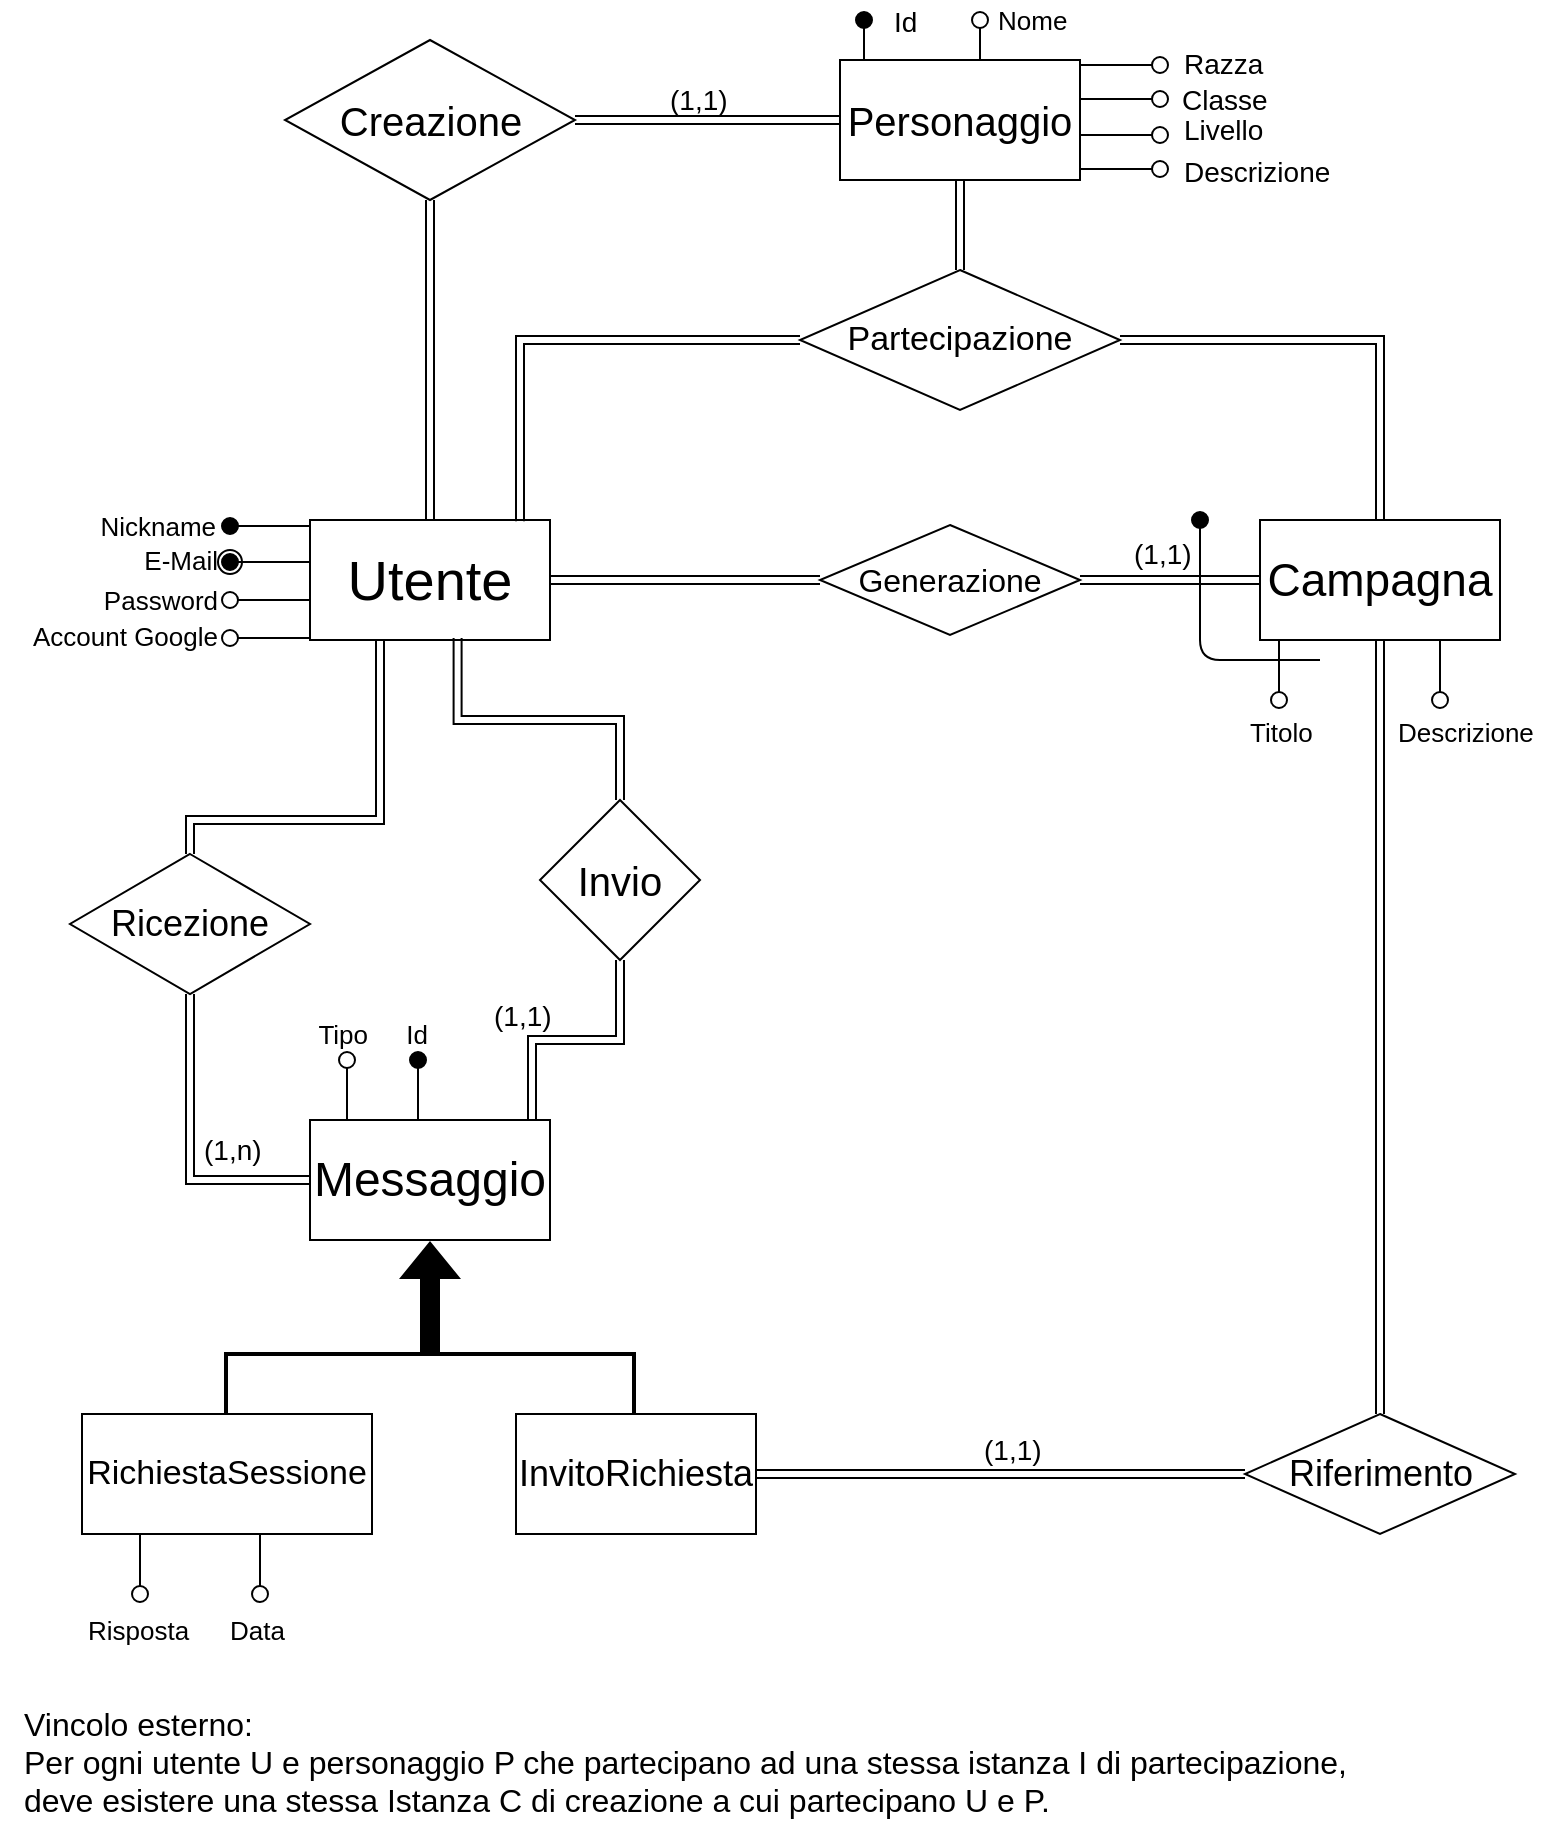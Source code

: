 <mxfile version="10.8.2" type="device"><diagram id="UXINHJAPr1Iko0EEeCQH" name="Page-1"><mxGraphModel dx="1174" dy="706" grid="1" gridSize="10" guides="1" tooltips="1" connect="1" arrows="1" fold="1" page="1" pageScale="1" pageWidth="827" pageHeight="1169" math="0" shadow="0"><root><mxCell id="0"/><mxCell id="1" parent="0"/><mxCell id="1xMVELPJUPynSALlXkZD-99" value="" style="ellipse;whiteSpace=wrap;html=1;aspect=fixed;align=right;" parent="1" vertex="1"><mxGeometry x="159" y="275" width="12" height="12" as="geometry"/></mxCell><mxCell id="1xMVELPJUPynSALlXkZD-27" style="edgeStyle=orthogonalEdgeStyle;shape=link;rounded=0;orthogonalLoop=1;jettySize=auto;html=1;entryX=0.5;entryY=0;entryDx=0;entryDy=0;" parent="1" source="1xMVELPJUPynSALlXkZD-1" target="1xMVELPJUPynSALlXkZD-11" edge="1"><mxGeometry relative="1" as="geometry"><mxPoint x="130" y="290" as="targetPoint"/><Array as="points"><mxPoint x="240" y="410"/><mxPoint x="145" y="410"/></Array></mxGeometry></mxCell><mxCell id="1xMVELPJUPynSALlXkZD-1" value="&lt;font style=&quot;font-size: 28px&quot;&gt;Utente&lt;/font&gt;" style="rounded=0;whiteSpace=wrap;html=1;" parent="1" vertex="1"><mxGeometry x="205" y="260" width="120" height="60" as="geometry"/></mxCell><mxCell id="1xMVELPJUPynSALlXkZD-24" style="edgeStyle=none;shape=link;rounded=0;orthogonalLoop=1;jettySize=auto;html=1;exitX=0.5;exitY=1;exitDx=0;exitDy=0;entryX=0.5;entryY=0;entryDx=0;entryDy=0;" parent="1" source="1xMVELPJUPynSALlXkZD-3" target="1xMVELPJUPynSALlXkZD-16" edge="1"><mxGeometry relative="1" as="geometry"/></mxCell><mxCell id="1xMVELPJUPynSALlXkZD-3" value="&lt;font style=&quot;font-size: 20px&quot;&gt;Personaggio&lt;/font&gt;" style="rounded=0;whiteSpace=wrap;html=1;" parent="1" vertex="1"><mxGeometry x="470" y="30" width="120" height="60" as="geometry"/></mxCell><mxCell id="1xMVELPJUPynSALlXkZD-6" value="&lt;font style=&quot;font-size: 23px&quot;&gt;Campagna&lt;/font&gt;" style="rounded=0;whiteSpace=wrap;html=1;" parent="1" vertex="1"><mxGeometry x="680" y="260" width="120" height="60" as="geometry"/></mxCell><mxCell id="1xMVELPJUPynSALlXkZD-29" style="edgeStyle=orthogonalEdgeStyle;shape=link;rounded=0;orthogonalLoop=1;jettySize=auto;html=1;exitX=0.925;exitY=0.033;exitDx=0;exitDy=0;entryX=0.5;entryY=1;entryDx=0;entryDy=0;exitPerimeter=0;" parent="1" source="1xMVELPJUPynSALlXkZD-9" target="1xMVELPJUPynSALlXkZD-12" edge="1"><mxGeometry relative="1" as="geometry"/></mxCell><mxCell id="1xMVELPJUPynSALlXkZD-31" style="edgeStyle=orthogonalEdgeStyle;shape=link;rounded=0;orthogonalLoop=1;jettySize=auto;html=1;entryX=0;entryY=0.5;entryDx=0;entryDy=0;exitX=1;exitY=0.5;exitDx=0;exitDy=0;" parent="1" source="KSWxNyVzkD7YE7fF5BAR-4" target="1xMVELPJUPynSALlXkZD-18" edge="1"><mxGeometry relative="1" as="geometry"/></mxCell><mxCell id="1xMVELPJUPynSALlXkZD-9" value="&lt;font style=&quot;font-size: 24px&quot;&gt;Messaggio&lt;/font&gt;" style="rounded=0;whiteSpace=wrap;html=1;" parent="1" vertex="1"><mxGeometry x="205" y="560" width="120" height="60" as="geometry"/></mxCell><mxCell id="1xMVELPJUPynSALlXkZD-28" style="edgeStyle=orthogonalEdgeStyle;shape=link;rounded=0;orthogonalLoop=1;jettySize=auto;html=1;exitX=0.5;exitY=1;exitDx=0;exitDy=0;entryX=0;entryY=0.5;entryDx=0;entryDy=0;" parent="1" source="1xMVELPJUPynSALlXkZD-11" target="1xMVELPJUPynSALlXkZD-9" edge="1"><mxGeometry relative="1" as="geometry"/></mxCell><mxCell id="1xMVELPJUPynSALlXkZD-11" value="&lt;font style=&quot;font-size: 18px&quot;&gt;Ricezione&lt;/font&gt;" style="rhombus;whiteSpace=wrap;html=1;" parent="1" vertex="1"><mxGeometry x="85" y="427" width="120" height="70" as="geometry"/></mxCell><mxCell id="1xMVELPJUPynSALlXkZD-30" style="edgeStyle=orthogonalEdgeStyle;shape=link;rounded=0;orthogonalLoop=1;jettySize=auto;html=1;exitX=0.5;exitY=0;exitDx=0;exitDy=0;entryX=0.615;entryY=0.983;entryDx=0;entryDy=0;entryPerimeter=0;" parent="1" source="1xMVELPJUPynSALlXkZD-12" target="1xMVELPJUPynSALlXkZD-1" edge="1"><mxGeometry relative="1" as="geometry"/></mxCell><mxCell id="1xMVELPJUPynSALlXkZD-12" value="&lt;font style=&quot;font-size: 20px&quot;&gt;Invio&lt;/font&gt;" style="rhombus;whiteSpace=wrap;html=1;" parent="1" vertex="1"><mxGeometry x="320" y="400" width="80" height="80" as="geometry"/></mxCell><mxCell id="1xMVELPJUPynSALlXkZD-20" style="rounded=0;orthogonalLoop=1;jettySize=auto;html=1;shape=link;" parent="1" source="1xMVELPJUPynSALlXkZD-15" target="1xMVELPJUPynSALlXkZD-1" edge="1"><mxGeometry relative="1" as="geometry"/></mxCell><mxCell id="1xMVELPJUPynSALlXkZD-23" style="edgeStyle=none;shape=link;rounded=0;orthogonalLoop=1;jettySize=auto;html=1;" parent="1" source="1xMVELPJUPynSALlXkZD-15" target="1xMVELPJUPynSALlXkZD-3" edge="1"><mxGeometry relative="1" as="geometry"/></mxCell><mxCell id="1xMVELPJUPynSALlXkZD-15" value="&lt;font style=&quot;font-size: 20px&quot;&gt;Creazione&lt;/font&gt;" style="rhombus;whiteSpace=wrap;html=1;" parent="1" vertex="1"><mxGeometry x="192.5" y="20" width="145" height="80" as="geometry"/></mxCell><mxCell id="1xMVELPJUPynSALlXkZD-33" style="edgeStyle=orthogonalEdgeStyle;shape=link;rounded=0;orthogonalLoop=1;jettySize=auto;html=1;" parent="1" source="1xMVELPJUPynSALlXkZD-16" target="1xMVELPJUPynSALlXkZD-6" edge="1"><mxGeometry relative="1" as="geometry"/></mxCell><mxCell id="1xMVELPJUPynSALlXkZD-34" style="edgeStyle=orthogonalEdgeStyle;shape=link;rounded=0;orthogonalLoop=1;jettySize=auto;html=1;entryX=0.875;entryY=0.01;entryDx=0;entryDy=0;entryPerimeter=0;" parent="1" source="1xMVELPJUPynSALlXkZD-16" target="1xMVELPJUPynSALlXkZD-1" edge="1"><mxGeometry relative="1" as="geometry"/></mxCell><mxCell id="1xMVELPJUPynSALlXkZD-16" value="&lt;font style=&quot;font-size: 17px&quot;&gt;Partecipazione&lt;/font&gt;" style="rhombus;whiteSpace=wrap;html=1;" parent="1" vertex="1"><mxGeometry x="450" y="135" width="160" height="70" as="geometry"/></mxCell><mxCell id="1xMVELPJUPynSALlXkZD-25" style="edgeStyle=none;shape=link;rounded=0;orthogonalLoop=1;jettySize=auto;html=1;exitX=1;exitY=0.5;exitDx=0;exitDy=0;entryX=0;entryY=0.5;entryDx=0;entryDy=0;" parent="1" source="1xMVELPJUPynSALlXkZD-17" target="1xMVELPJUPynSALlXkZD-6" edge="1"><mxGeometry relative="1" as="geometry"/></mxCell><mxCell id="1xMVELPJUPynSALlXkZD-26" style="edgeStyle=none;shape=link;rounded=0;orthogonalLoop=1;jettySize=auto;html=1;exitX=0;exitY=0.5;exitDx=0;exitDy=0;entryX=1;entryY=0.5;entryDx=0;entryDy=0;" parent="1" source="1xMVELPJUPynSALlXkZD-17" target="1xMVELPJUPynSALlXkZD-1" edge="1"><mxGeometry relative="1" as="geometry"/></mxCell><mxCell id="1xMVELPJUPynSALlXkZD-17" value="&lt;font style=&quot;font-size: 16px&quot;&gt;Generazione&lt;/font&gt;" style="rhombus;whiteSpace=wrap;html=1;" parent="1" vertex="1"><mxGeometry x="460" y="262.5" width="130" height="55" as="geometry"/></mxCell><mxCell id="1xMVELPJUPynSALlXkZD-32" style="edgeStyle=orthogonalEdgeStyle;shape=link;rounded=0;orthogonalLoop=1;jettySize=auto;html=1;exitX=0.5;exitY=0;exitDx=0;exitDy=0;entryX=0.5;entryY=1;entryDx=0;entryDy=0;" parent="1" source="1xMVELPJUPynSALlXkZD-18" target="1xMVELPJUPynSALlXkZD-6" edge="1"><mxGeometry relative="1" as="geometry"/></mxCell><mxCell id="1xMVELPJUPynSALlXkZD-18" value="&lt;font style=&quot;font-size: 18px&quot;&gt;Riferimento&lt;/font&gt;" style="rhombus;whiteSpace=wrap;html=1;" parent="1" vertex="1"><mxGeometry x="672.5" y="707" width="135" height="60" as="geometry"/></mxCell><mxCell id="1xMVELPJUPynSALlXkZD-56" value="&lt;font style=&quot;font-size: 14px&quot;&gt;Id&lt;/font&gt;" style="text;html=1;resizable=0;points=[];autosize=1;align=left;verticalAlign=top;spacingTop=-4;" parent="1" vertex="1"><mxGeometry x="495" width="30" height="20" as="geometry"/></mxCell><mxCell id="1xMVELPJUPynSALlXkZD-57" value="&lt;font style=&quot;font-size: 13px&quot;&gt;Nome&lt;/font&gt;" style="text;html=1;resizable=0;points=[];autosize=1;align=left;verticalAlign=top;spacingTop=-4;" parent="1" vertex="1"><mxGeometry x="547" width="50" height="20" as="geometry"/></mxCell><mxCell id="1xMVELPJUPynSALlXkZD-58" value="&lt;font style=&quot;font-size: 14px&quot;&gt;Livello&lt;/font&gt;" style="text;html=1;resizable=0;points=[];autosize=1;align=left;verticalAlign=top;spacingTop=-4;" parent="1" vertex="1"><mxGeometry x="640" y="54" width="60" height="20" as="geometry"/></mxCell><mxCell id="1xMVELPJUPynSALlXkZD-59" value="&lt;font style=&quot;font-size: 14px&quot;&gt;Descrizione&lt;/font&gt;" style="text;html=1;resizable=0;points=[];autosize=1;align=left;verticalAlign=top;spacingTop=-4;" parent="1" vertex="1"><mxGeometry x="640" y="75" width="90" height="20" as="geometry"/></mxCell><mxCell id="1xMVELPJUPynSALlXkZD-61" value="" style="html=1;verticalAlign=bottom;startArrow=oval;startFill=1;endArrow=none;startSize=8;endFill=0;" parent="1" edge="1"><mxGeometry width="60" relative="1" as="geometry"><mxPoint x="259" y="530" as="sourcePoint"/><mxPoint x="259" y="560" as="targetPoint"/></mxGeometry></mxCell><mxCell id="1xMVELPJUPynSALlXkZD-62" value="&lt;font style=&quot;font-size: 14px&quot;&gt;(1,1)&lt;/font&gt;" style="text;html=1;resizable=0;points=[];autosize=1;align=left;verticalAlign=top;spacingTop=-4;" parent="1" vertex="1"><mxGeometry x="383" y="39" width="40" height="20" as="geometry"/></mxCell><mxCell id="1xMVELPJUPynSALlXkZD-63" value="&lt;font style=&quot;font-size: 14px&quot;&gt;(1,1)&lt;/font&gt;" style="text;html=1;resizable=0;points=[];autosize=1;align=left;verticalAlign=top;spacingTop=-4;" parent="1" vertex="1"><mxGeometry x="615" y="266" width="40" height="20" as="geometry"/></mxCell><mxCell id="1xMVELPJUPynSALlXkZD-66" value="&lt;font style=&quot;font-size: 14px&quot;&gt;(1,1)&lt;/font&gt;" style="text;html=1;resizable=0;points=[];autosize=1;align=left;verticalAlign=top;spacingTop=-4;" parent="1" vertex="1"><mxGeometry x="540" y="714" width="40" height="20" as="geometry"/></mxCell><mxCell id="1xMVELPJUPynSALlXkZD-67" value="&lt;span&gt;&lt;font style=&quot;font-size: 14px&quot;&gt;(1,1)&lt;/font&gt;&lt;/span&gt;" style="text;html=1;resizable=0;points=[];autosize=1;align=left;verticalAlign=top;spacingTop=-4;" parent="1" vertex="1"><mxGeometry x="295" y="497" width="40" height="20" as="geometry"/></mxCell><mxCell id="1xMVELPJUPynSALlXkZD-68" value="&lt;span&gt;&lt;font style=&quot;font-size: 14px&quot;&gt;(1,n)&lt;/font&gt;&lt;/span&gt;" style="text;html=1;resizable=0;points=[];autosize=1;align=left;verticalAlign=top;spacingTop=-4;" parent="1" vertex="1"><mxGeometry x="150" y="564" width="40" height="20" as="geometry"/></mxCell><mxCell id="1xMVELPJUPynSALlXkZD-69" value="" style="html=1;verticalAlign=bottom;startArrow=oval;startFill=0;endArrow=none;startSize=8;endFill=0;" parent="1" edge="1"><mxGeometry width="60" relative="1" as="geometry"><mxPoint x="223.5" y="530" as="sourcePoint"/><mxPoint x="223.5" y="560" as="targetPoint"/></mxGeometry></mxCell><mxCell id="1xMVELPJUPynSALlXkZD-74" value="&lt;font style=&quot;font-size: 13px&quot;&gt;Id&lt;/font&gt;" style="text;html=1;resizable=0;points=[];autosize=1;align=center;verticalAlign=top;spacingTop=-4;" parent="1" vertex="1"><mxGeometry x="243" y="506.5" width="30" height="20" as="geometry"/></mxCell><mxCell id="1xMVELPJUPynSALlXkZD-76" value="&lt;font style=&quot;font-size: 13px&quot;&gt;Tipo&lt;/font&gt;" style="text;html=1;resizable=0;points=[];autosize=1;align=right;verticalAlign=top;spacingTop=-4;" parent="1" vertex="1"><mxGeometry x="195" y="506.5" width="40" height="20" as="geometry"/></mxCell><mxCell id="1xMVELPJUPynSALlXkZD-78" value="" style="html=1;verticalAlign=bottom;startArrow=oval;startFill=0;endArrow=none;startSize=8;endFill=0;" parent="1" edge="1"><mxGeometry width="60" relative="1" as="geometry"><mxPoint x="689.5" y="350" as="sourcePoint"/><mxPoint x="689.5" y="320" as="targetPoint"/></mxGeometry></mxCell><mxCell id="1xMVELPJUPynSALlXkZD-79" value="" style="html=1;verticalAlign=bottom;startArrow=oval;startFill=1;endArrow=none;startSize=8;endFill=0;exitX=0.875;exitY=-0.3;exitDx=0;exitDy=0;exitPerimeter=0;" parent="1" source="1xMVELPJUPynSALlXkZD-63" edge="1"><mxGeometry width="60" relative="1" as="geometry"><mxPoint x="712.5" y="286" as="sourcePoint"/><mxPoint x="710" y="330" as="targetPoint"/><Array as="points"><mxPoint x="650" y="330"/></Array></mxGeometry></mxCell><mxCell id="1xMVELPJUPynSALlXkZD-80" value="" style="html=1;verticalAlign=bottom;startArrow=oval;startFill=0;endArrow=none;startSize=8;endFill=0;" parent="1" edge="1"><mxGeometry width="60" relative="1" as="geometry"><mxPoint x="770" y="350" as="sourcePoint"/><mxPoint x="770" y="320" as="targetPoint"/></mxGeometry></mxCell><mxCell id="1xMVELPJUPynSALlXkZD-81" value="&lt;font style=&quot;font-size: 13px&quot;&gt;Descrizione&lt;/font&gt;" style="text;html=1;resizable=0;points=[];autosize=1;align=left;verticalAlign=top;spacingTop=-4;" parent="1" vertex="1"><mxGeometry x="747" y="356" width="80" height="20" as="geometry"/></mxCell><mxCell id="1xMVELPJUPynSALlXkZD-82" value="&lt;font style=&quot;font-size: 13px&quot;&gt;Titolo&lt;/font&gt;" style="text;html=1;resizable=0;points=[];autosize=1;align=left;verticalAlign=top;spacingTop=-4;" parent="1" vertex="1"><mxGeometry x="672.5" y="356" width="50" height="20" as="geometry"/></mxCell><mxCell id="1xMVELPJUPynSALlXkZD-83" value="" style="html=1;verticalAlign=bottom;startArrow=oval;startFill=1;endArrow=none;startSize=8;endFill=0;" parent="1" edge="1"><mxGeometry width="60" relative="1" as="geometry"><mxPoint x="165" y="263" as="sourcePoint"/><mxPoint x="205" y="263" as="targetPoint"/></mxGeometry></mxCell><mxCell id="1xMVELPJUPynSALlXkZD-84" value="" style="html=1;verticalAlign=bottom;startArrow=oval;startFill=1;endArrow=none;startSize=8;endFill=0;" parent="1" edge="1"><mxGeometry width="60" relative="1" as="geometry"><mxPoint x="165" y="281" as="sourcePoint"/><mxPoint x="205" y="281" as="targetPoint"/></mxGeometry></mxCell><mxCell id="1xMVELPJUPynSALlXkZD-85" value="" style="html=1;verticalAlign=bottom;startArrow=oval;startFill=0;endArrow=none;startSize=8;endFill=0;" parent="1" edge="1"><mxGeometry width="60" relative="1" as="geometry"><mxPoint x="165" y="300" as="sourcePoint"/><mxPoint x="205" y="300" as="targetPoint"/></mxGeometry></mxCell><mxCell id="1xMVELPJUPynSALlXkZD-88" value="" style="html=1;verticalAlign=bottom;startArrow=oval;startFill=0;endArrow=none;startSize=8;endFill=0;" parent="1" edge="1"><mxGeometry width="60" relative="1" as="geometry"><mxPoint x="165" y="319" as="sourcePoint"/><mxPoint x="205" y="319" as="targetPoint"/></mxGeometry></mxCell><mxCell id="1xMVELPJUPynSALlXkZD-89" value="&lt;div style=&quot;text-align: right&quot;&gt;&lt;span style=&quot;font-size: 13px&quot;&gt;Nickname&lt;/span&gt;&lt;/div&gt;" style="text;html=1;resizable=0;points=[];autosize=1;align=right;verticalAlign=top;spacingTop=-4;" parent="1" vertex="1"><mxGeometry x="89" y="252.5" width="70" height="20" as="geometry"/></mxCell><mxCell id="1xMVELPJUPynSALlXkZD-90" value="&lt;div style=&quot;text-align: right&quot;&gt;&lt;span style=&quot;font-size: 13px&quot;&gt;E-Mail&lt;/span&gt;&lt;/div&gt;" style="text;html=1;resizable=0;points=[];autosize=1;align=right;verticalAlign=top;spacingTop=-4;" parent="1" vertex="1"><mxGeometry x="110" y="270" width="50" height="20" as="geometry"/></mxCell><mxCell id="1xMVELPJUPynSALlXkZD-91" value="&lt;div style=&quot;text-align: right&quot;&gt;&lt;span style=&quot;font-size: 13px&quot;&gt;Password&lt;/span&gt;&lt;/div&gt;" style="text;html=1;resizable=0;points=[];autosize=1;align=right;verticalAlign=top;spacingTop=-4;" parent="1" vertex="1"><mxGeometry x="90" y="290" width="70" height="20" as="geometry"/></mxCell><mxCell id="1xMVELPJUPynSALlXkZD-92" value="&lt;div style=&quot;text-align: right&quot;&gt;&lt;span style=&quot;font-size: 13px&quot;&gt;Account Google&lt;/span&gt;&lt;/div&gt;" style="text;html=1;resizable=0;points=[];autosize=1;align=right;verticalAlign=top;spacingTop=-4;" parent="1" vertex="1"><mxGeometry x="50" y="307.5" width="110" height="20" as="geometry"/></mxCell><mxCell id="1xMVELPJUPynSALlXkZD-93" value="" style="html=1;verticalAlign=bottom;startArrow=oval;startFill=0;endArrow=none;startSize=8;endFill=0;" parent="1" edge="1"><mxGeometry width="60" relative="1" as="geometry"><mxPoint x="630" y="49.5" as="sourcePoint"/><mxPoint x="590" y="49.5" as="targetPoint"/></mxGeometry></mxCell><mxCell id="1xMVELPJUPynSALlXkZD-94" value="" style="html=1;verticalAlign=bottom;startArrow=oval;startFill=0;endArrow=none;startSize=8;endFill=0;" parent="1" edge="1"><mxGeometry width="60" relative="1" as="geometry"><mxPoint x="630" y="67.5" as="sourcePoint"/><mxPoint x="590" y="67.5" as="targetPoint"/></mxGeometry></mxCell><mxCell id="1xMVELPJUPynSALlXkZD-95" value="" style="html=1;verticalAlign=bottom;startArrow=oval;startFill=0;endArrow=none;startSize=8;endFill=0;" parent="1" edge="1"><mxGeometry width="60" relative="1" as="geometry"><mxPoint x="630" y="84.5" as="sourcePoint"/><mxPoint x="590" y="84.5" as="targetPoint"/></mxGeometry></mxCell><mxCell id="1xMVELPJUPynSALlXkZD-98" value="" style="html=1;verticalAlign=bottom;startArrow=oval;startFill=1;endArrow=none;startSize=8;endFill=0;" parent="1" edge="1"><mxGeometry width="60" relative="1" as="geometry"><mxPoint x="482" y="10" as="sourcePoint"/><mxPoint x="482" y="30" as="targetPoint"/></mxGeometry></mxCell><mxCell id="1xMVELPJUPynSALlXkZD-107" value="&lt;font style=&quot;font-size: 16px&quot;&gt;Vincolo esterno:&lt;br&gt;Per ogni utente U e personaggio P che partecipano ad una stessa istanza I di partecipazione,&amp;nbsp;&lt;br&gt;deve esistere una stessa Istanza C di creazione a cui partecipano U e P.&lt;br&gt;&lt;/font&gt;" style="text;html=1;resizable=0;points=[];autosize=1;align=left;verticalAlign=top;spacingTop=-4;" parent="1" vertex="1"><mxGeometry x="60" y="850" width="680" height="50" as="geometry"/></mxCell><mxCell id="KSWxNyVzkD7YE7fF5BAR-4" value="&lt;font style=&quot;font-size: 18px&quot;&gt;InvitoRichiesta&lt;/font&gt;" style="rounded=0;whiteSpace=wrap;html=1;" parent="1" vertex="1"><mxGeometry x="308" y="707" width="120" height="60" as="geometry"/></mxCell><mxCell id="I0dJa0CTGCYCZQ-R7pMP-1" value="" style="shape=flexArrow;endArrow=classic;html=1;exitX=0;exitY=0.5;exitDx=0;exitDy=0;entryX=0.5;entryY=1;entryDx=0;entryDy=0;exitPerimeter=0;strokeColor=none;fillColor=#000000;" parent="1" source="2jATEdHCtz_sGnned3Mb-2" target="1xMVELPJUPynSALlXkZD-9" edge="1"><mxGeometry width="50" height="50" relative="1" as="geometry"><mxPoint x="315" y="674" as="sourcePoint"/><mxPoint x="365" y="624" as="targetPoint"/></mxGeometry></mxCell><mxCell id="1E3CBjFcCO6nBZxYl1X2-1" value="" style="html=1;verticalAlign=bottom;startArrow=oval;startFill=0;endArrow=none;startSize=8;endFill=0;" parent="1" edge="1"><mxGeometry width="60" relative="1" as="geometry"><mxPoint x="630" y="32.5" as="sourcePoint"/><mxPoint x="590" y="32.5" as="targetPoint"/></mxGeometry></mxCell><mxCell id="1E3CBjFcCO6nBZxYl1X2-4" value="" style="html=1;verticalAlign=bottom;startArrow=oval;startFill=0;endArrow=none;startSize=8;endFill=0;" parent="1" edge="1"><mxGeometry width="60" relative="1" as="geometry"><mxPoint x="540" y="10" as="sourcePoint"/><mxPoint x="540" y="30" as="targetPoint"/></mxGeometry></mxCell><mxCell id="1E3CBjFcCO6nBZxYl1X2-5" value="&lt;font style=&quot;font-size: 14px&quot;&gt;Razza&lt;/font&gt;" style="text;html=1;resizable=0;points=[];autosize=1;align=left;verticalAlign=top;spacingTop=-4;" parent="1" vertex="1"><mxGeometry x="640" y="21" width="50" height="20" as="geometry"/></mxCell><mxCell id="1E3CBjFcCO6nBZxYl1X2-6" value="&lt;font style=&quot;font-size: 14px&quot;&gt;Classe&lt;/font&gt;" style="text;html=1;resizable=0;points=[];autosize=1;align=left;verticalAlign=top;spacingTop=-4;" parent="1" vertex="1"><mxGeometry x="639" y="39" width="60" height="20" as="geometry"/></mxCell><mxCell id="2jATEdHCtz_sGnned3Mb-2" value="" style="strokeWidth=2;html=1;shape=mxgraph.flowchart.annotation_1;align=left;pointerEvents=1;rotation=90;" vertex="1" parent="1"><mxGeometry x="250" y="590" width="30" height="204" as="geometry"/></mxCell><mxCell id="2jATEdHCtz_sGnned3Mb-6" value="&lt;font style=&quot;font-size: 17px&quot;&gt;RichiestaSessione&lt;/font&gt;" style="rounded=0;whiteSpace=wrap;html=1;" vertex="1" parent="1"><mxGeometry x="91" y="707" width="145" height="60" as="geometry"/></mxCell><mxCell id="2jATEdHCtz_sGnned3Mb-7" value="" style="html=1;verticalAlign=bottom;startArrow=oval;startFill=0;endArrow=none;startSize=8;endFill=0;" edge="1" parent="1"><mxGeometry width="60" relative="1" as="geometry"><mxPoint x="120" y="797" as="sourcePoint"/><mxPoint x="120" y="767" as="targetPoint"/></mxGeometry></mxCell><mxCell id="2jATEdHCtz_sGnned3Mb-9" value="&lt;font style=&quot;font-size: 13px&quot;&gt;Risposta&lt;/font&gt;" style="text;html=1;resizable=0;points=[];autosize=1;align=left;verticalAlign=top;spacingTop=-4;" vertex="1" parent="1"><mxGeometry x="92" y="805" width="70" height="20" as="geometry"/></mxCell><mxCell id="2jATEdHCtz_sGnned3Mb-10" value="" style="html=1;verticalAlign=bottom;startArrow=oval;startFill=0;endArrow=none;startSize=8;endFill=0;" edge="1" parent="1"><mxGeometry width="60" relative="1" as="geometry"><mxPoint x="180" y="797" as="sourcePoint"/><mxPoint x="180" y="767" as="targetPoint"/></mxGeometry></mxCell><mxCell id="2jATEdHCtz_sGnned3Mb-11" value="&lt;font style=&quot;font-size: 13px&quot;&gt;Data&lt;/font&gt;" style="text;html=1;resizable=0;points=[];autosize=1;align=left;verticalAlign=top;spacingTop=-4;" vertex="1" parent="1"><mxGeometry x="163" y="805" width="40" height="20" as="geometry"/></mxCell></root></mxGraphModel></diagram></mxfile>